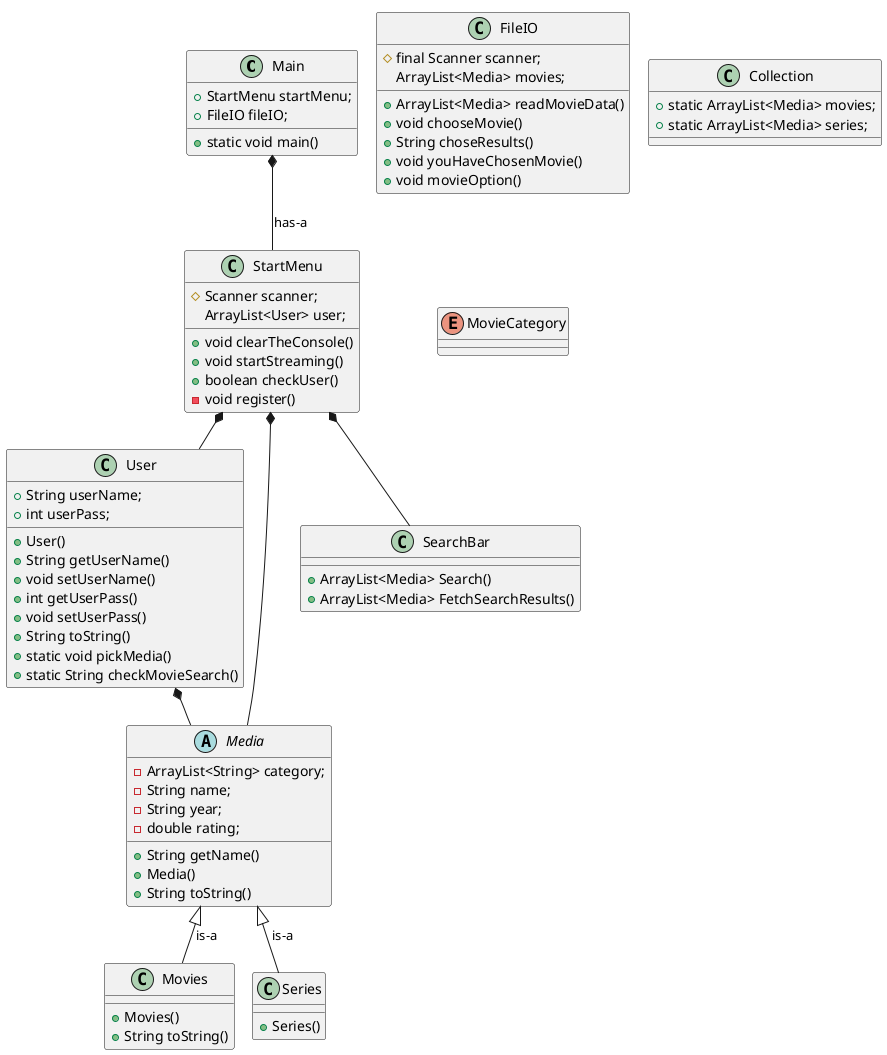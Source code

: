 @startuml


class Main
class StartMenu
class User
abstract Media
class Movies
class Series
class FileIO
class Collection
class SearchBar
enum MovieCategory

Main : + static void main()
Main : + StartMenu startMenu;
Main : + FileIO fileIO;

StartMenu : # Scanner scanner;
StartMenu : ArrayList<User> user;
StartMenu : + void clearTheConsole()
StartMenu : + void startStreaming()
StartMenu : + boolean checkUser()
StartMenu : - void register()

User : + String userName;
User : + int userPass;
User : + User()
User : + String getUserName()
User : + void setUserName()
User : + int getUserPass()
User : + void setUserPass()
User : + String toString()
User : + static void pickMedia()
User : + static String checkMovieSearch()

Media : - ArrayList<String> category;
Media : - String name;
Media : - String year;
Media : - double rating;
Media : + String getName()
Media : + Media()
Media : + String toString()

Movies : + Movies()
Movies : + String toString()

Series : + Series()

FileIO : # final Scanner scanner;
FileIO : ArrayList<Media> movies;
FileIO : + ArrayList<Media> readMovieData()
FileIO : + void chooseMovie()
FileIO : + String choseResults()
FileIO : + void youHaveChosenMovie()
FileIO : + void movieOption()

Collection : + static ArrayList<Media> movies;
Collection : + static ArrayList<Media> series;

SearchBar : + ArrayList<Media> Search()
SearchBar : + ArrayList<Media> FetchSearchResults()

Main *-- StartMenu : has-a
StartMenu *-- User
StartMenu *-- Media
StartMenu *-- SearchBar
User *-- Media
Media <|-- Movies : is-a
Media <|-- Series : is-a


!pragma layout smetana
@enduml

